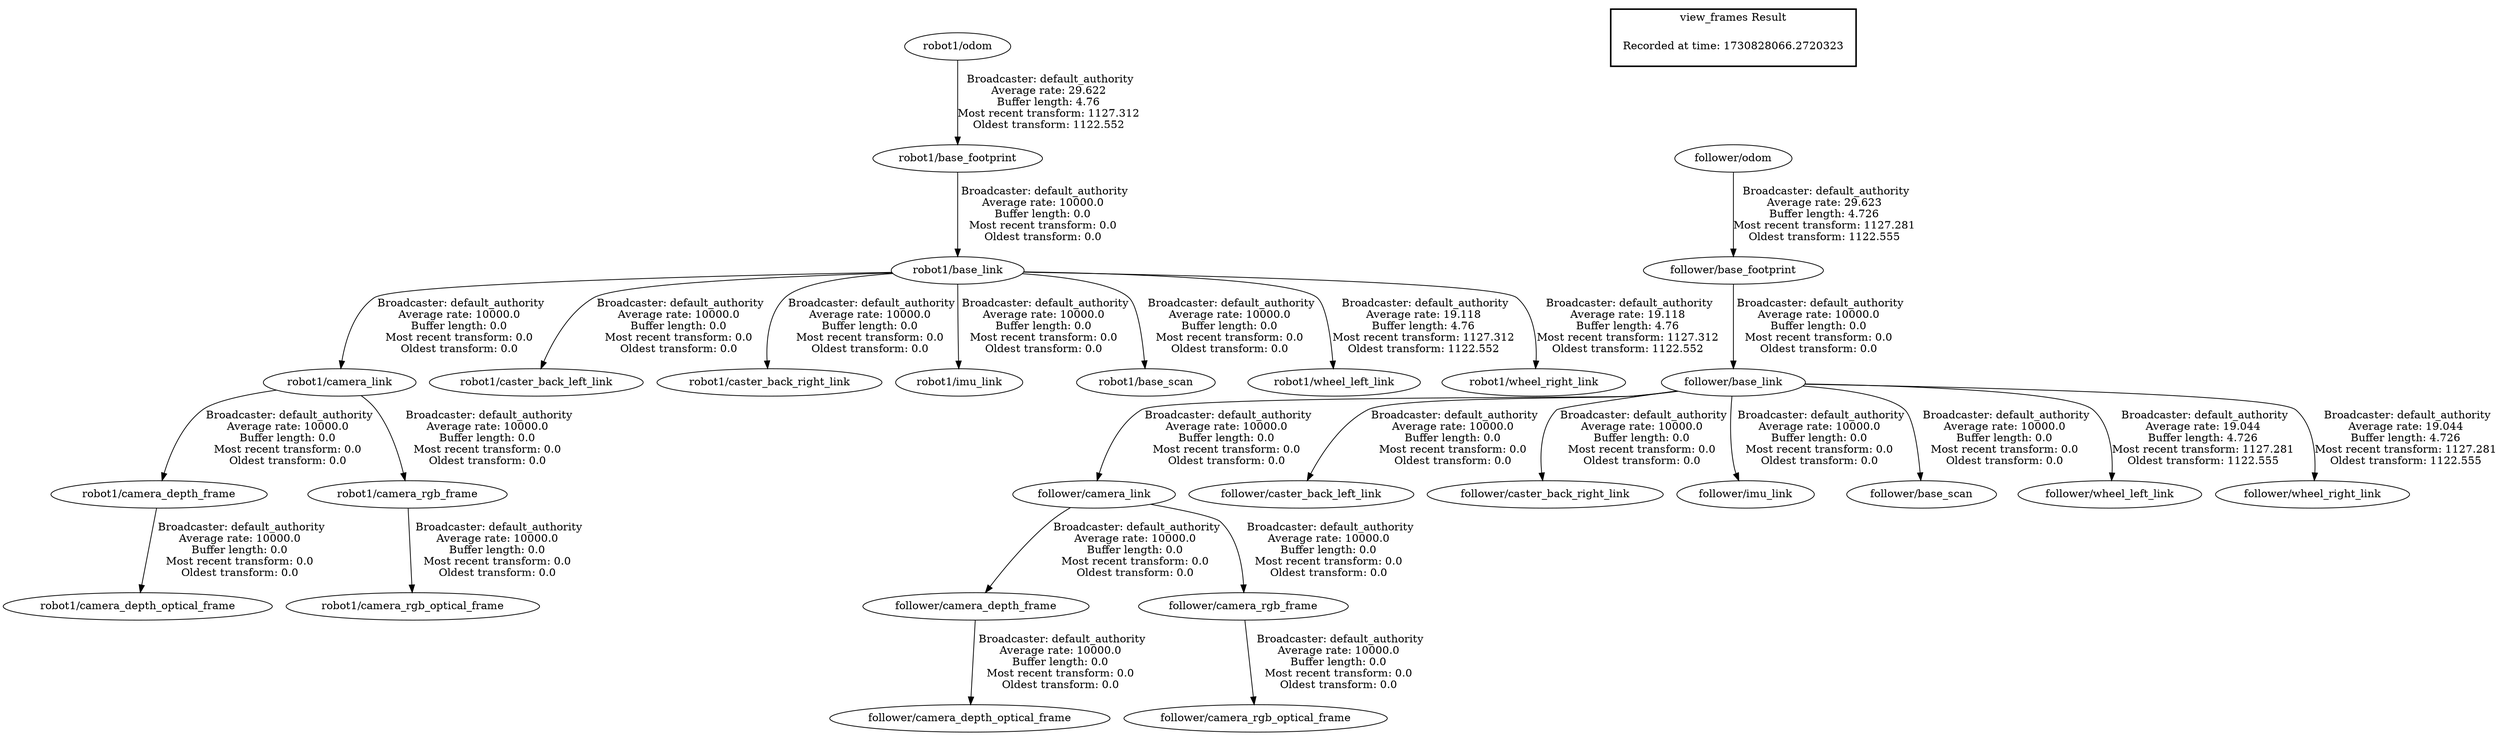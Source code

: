 digraph G {
"robot1/odom" -> "robot1/base_footprint"[label=" Broadcaster: default_authority\nAverage rate: 29.622\nBuffer length: 4.76\nMost recent transform: 1127.312\nOldest transform: 1122.552\n"];
"robot1/base_footprint" -> "robot1/base_link"[label=" Broadcaster: default_authority\nAverage rate: 10000.0\nBuffer length: 0.0\nMost recent transform: 0.0\nOldest transform: 0.0\n"];
"robot1/camera_link" -> "robot1/camera_depth_frame"[label=" Broadcaster: default_authority\nAverage rate: 10000.0\nBuffer length: 0.0\nMost recent transform: 0.0\nOldest transform: 0.0\n"];
"robot1/base_link" -> "robot1/camera_link"[label=" Broadcaster: default_authority\nAverage rate: 10000.0\nBuffer length: 0.0\nMost recent transform: 0.0\nOldest transform: 0.0\n"];
"robot1/camera_depth_frame" -> "robot1/camera_depth_optical_frame"[label=" Broadcaster: default_authority\nAverage rate: 10000.0\nBuffer length: 0.0\nMost recent transform: 0.0\nOldest transform: 0.0\n"];
"robot1/camera_link" -> "robot1/camera_rgb_frame"[label=" Broadcaster: default_authority\nAverage rate: 10000.0\nBuffer length: 0.0\nMost recent transform: 0.0\nOldest transform: 0.0\n"];
"robot1/camera_rgb_frame" -> "robot1/camera_rgb_optical_frame"[label=" Broadcaster: default_authority\nAverage rate: 10000.0\nBuffer length: 0.0\nMost recent transform: 0.0\nOldest transform: 0.0\n"];
"robot1/base_link" -> "robot1/caster_back_left_link"[label=" Broadcaster: default_authority\nAverage rate: 10000.0\nBuffer length: 0.0\nMost recent transform: 0.0\nOldest transform: 0.0\n"];
"robot1/base_link" -> "robot1/caster_back_right_link"[label=" Broadcaster: default_authority\nAverage rate: 10000.0\nBuffer length: 0.0\nMost recent transform: 0.0\nOldest transform: 0.0\n"];
"robot1/base_link" -> "robot1/imu_link"[label=" Broadcaster: default_authority\nAverage rate: 10000.0\nBuffer length: 0.0\nMost recent transform: 0.0\nOldest transform: 0.0\n"];
"robot1/base_link" -> "robot1/base_scan"[label=" Broadcaster: default_authority\nAverage rate: 10000.0\nBuffer length: 0.0\nMost recent transform: 0.0\nOldest transform: 0.0\n"];
"robot1/base_link" -> "robot1/wheel_left_link"[label=" Broadcaster: default_authority\nAverage rate: 19.118\nBuffer length: 4.76\nMost recent transform: 1127.312\nOldest transform: 1122.552\n"];
"robot1/base_link" -> "robot1/wheel_right_link"[label=" Broadcaster: default_authority\nAverage rate: 19.118\nBuffer length: 4.76\nMost recent transform: 1127.312\nOldest transform: 1122.552\n"];
"follower/base_footprint" -> "follower/base_link"[label=" Broadcaster: default_authority\nAverage rate: 10000.0\nBuffer length: 0.0\nMost recent transform: 0.0\nOldest transform: 0.0\n"];
"follower/odom" -> "follower/base_footprint"[label=" Broadcaster: default_authority\nAverage rate: 29.623\nBuffer length: 4.726\nMost recent transform: 1127.281\nOldest transform: 1122.555\n"];
"follower/camera_link" -> "follower/camera_depth_frame"[label=" Broadcaster: default_authority\nAverage rate: 10000.0\nBuffer length: 0.0\nMost recent transform: 0.0\nOldest transform: 0.0\n"];
"follower/base_link" -> "follower/camera_link"[label=" Broadcaster: default_authority\nAverage rate: 10000.0\nBuffer length: 0.0\nMost recent transform: 0.0\nOldest transform: 0.0\n"];
"follower/camera_depth_frame" -> "follower/camera_depth_optical_frame"[label=" Broadcaster: default_authority\nAverage rate: 10000.0\nBuffer length: 0.0\nMost recent transform: 0.0\nOldest transform: 0.0\n"];
"follower/camera_link" -> "follower/camera_rgb_frame"[label=" Broadcaster: default_authority\nAverage rate: 10000.0\nBuffer length: 0.0\nMost recent transform: 0.0\nOldest transform: 0.0\n"];
"follower/camera_rgb_frame" -> "follower/camera_rgb_optical_frame"[label=" Broadcaster: default_authority\nAverage rate: 10000.0\nBuffer length: 0.0\nMost recent transform: 0.0\nOldest transform: 0.0\n"];
"follower/base_link" -> "follower/caster_back_left_link"[label=" Broadcaster: default_authority\nAverage rate: 10000.0\nBuffer length: 0.0\nMost recent transform: 0.0\nOldest transform: 0.0\n"];
"follower/base_link" -> "follower/caster_back_right_link"[label=" Broadcaster: default_authority\nAverage rate: 10000.0\nBuffer length: 0.0\nMost recent transform: 0.0\nOldest transform: 0.0\n"];
"follower/base_link" -> "follower/imu_link"[label=" Broadcaster: default_authority\nAverage rate: 10000.0\nBuffer length: 0.0\nMost recent transform: 0.0\nOldest transform: 0.0\n"];
"follower/base_link" -> "follower/base_scan"[label=" Broadcaster: default_authority\nAverage rate: 10000.0\nBuffer length: 0.0\nMost recent transform: 0.0\nOldest transform: 0.0\n"];
"follower/base_link" -> "follower/wheel_left_link"[label=" Broadcaster: default_authority\nAverage rate: 19.044\nBuffer length: 4.726\nMost recent transform: 1127.281\nOldest transform: 1122.555\n"];
"follower/base_link" -> "follower/wheel_right_link"[label=" Broadcaster: default_authority\nAverage rate: 19.044\nBuffer length: 4.726\nMost recent transform: 1127.281\nOldest transform: 1122.555\n"];
edge [style=invis];
 subgraph cluster_legend { style=bold; color=black; label ="view_frames Result";
"Recorded at time: 1730828066.2720323"[ shape=plaintext ] ;
}->"follower/odom";
}